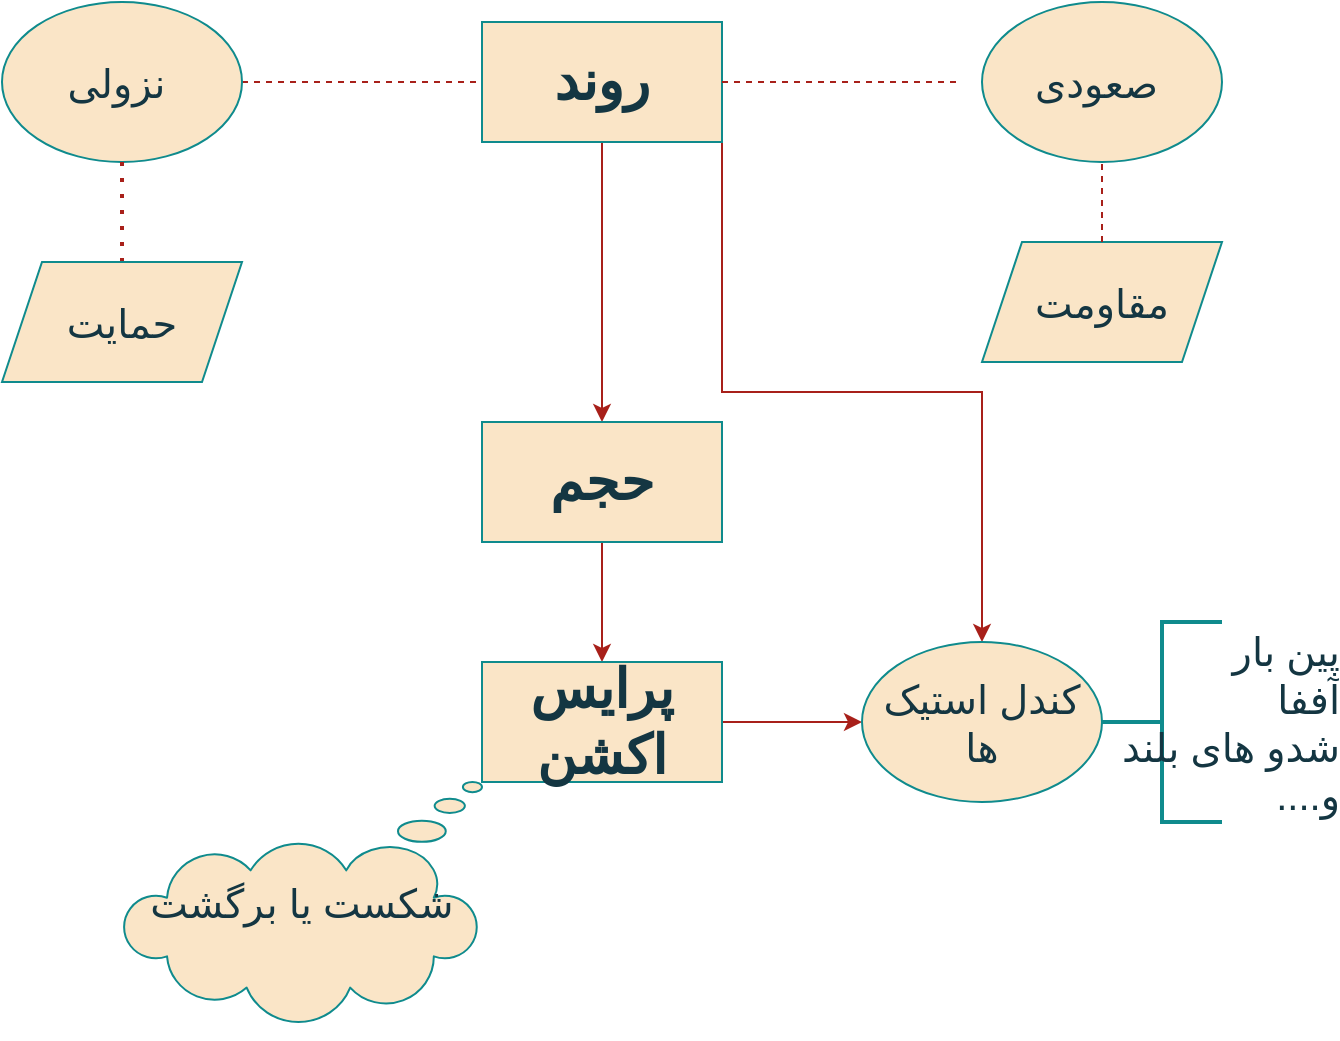 <mxfile version="22.1.15" type="github">
  <diagram name="Page-1" id="tn_hpQWI-_ZkrDqxXo_J">
    <mxGraphModel dx="794" dy="420" grid="1" gridSize="10" guides="1" tooltips="1" connect="1" arrows="1" fold="1" page="1" pageScale="1" pageWidth="850" pageHeight="1100" math="0" shadow="0">
      <root>
        <mxCell id="0" />
        <mxCell id="1" parent="0" />
        <mxCell id="Z986qpISXTSuvOpiPzl5-13" style="edgeStyle=orthogonalEdgeStyle;rounded=0;orthogonalLoop=1;jettySize=auto;html=1;exitX=0.5;exitY=1;exitDx=0;exitDy=0;labelBackgroundColor=none;strokeColor=#A8201A;fontColor=default;" edge="1" parent="1" source="Z986qpISXTSuvOpiPzl5-1">
          <mxGeometry relative="1" as="geometry">
            <mxPoint x="380" y="280" as="targetPoint" />
          </mxGeometry>
        </mxCell>
        <mxCell id="Z986qpISXTSuvOpiPzl5-24" style="edgeStyle=orthogonalEdgeStyle;rounded=0;orthogonalLoop=1;jettySize=auto;html=1;exitX=1;exitY=1;exitDx=0;exitDy=0;strokeColor=#A8201A;fontColor=#143642;fillColor=#FAE5C7;" edge="1" parent="1" source="Z986qpISXTSuvOpiPzl5-1" target="Z986qpISXTSuvOpiPzl5-21">
          <mxGeometry relative="1" as="geometry" />
        </mxCell>
        <mxCell id="Z986qpISXTSuvOpiPzl5-1" value="&lt;b&gt;&lt;font style=&quot;font-size: 27px;&quot;&gt;روند&lt;/font&gt;&lt;/b&gt;" style="rounded=0;whiteSpace=wrap;html=1;labelBackgroundColor=none;fillColor=#FAE5C7;strokeColor=#0F8B8D;fontColor=#143642;" vertex="1" parent="1">
          <mxGeometry x="320" y="80" width="120" height="60" as="geometry" />
        </mxCell>
        <mxCell id="Z986qpISXTSuvOpiPzl5-2" value="" style="endArrow=none;dashed=1;html=1;rounded=0;exitX=1;exitY=0.5;exitDx=0;exitDy=0;labelBackgroundColor=none;strokeColor=#A8201A;fontColor=default;" edge="1" parent="1" source="Z986qpISXTSuvOpiPzl5-1">
          <mxGeometry width="50" height="50" relative="1" as="geometry">
            <mxPoint x="380" y="250" as="sourcePoint" />
            <mxPoint x="560" y="110" as="targetPoint" />
          </mxGeometry>
        </mxCell>
        <mxCell id="Z986qpISXTSuvOpiPzl5-4" value="" style="endArrow=none;dashed=1;html=1;rounded=0;entryX=0;entryY=0.5;entryDx=0;entryDy=0;labelBackgroundColor=none;strokeColor=#A8201A;fontColor=default;" edge="1" parent="1" target="Z986qpISXTSuvOpiPzl5-1">
          <mxGeometry width="50" height="50" relative="1" as="geometry">
            <mxPoint x="200" y="110" as="sourcePoint" />
            <mxPoint x="430" y="200" as="targetPoint" />
          </mxGeometry>
        </mxCell>
        <mxCell id="Z986qpISXTSuvOpiPzl5-5" value="&lt;font style=&quot;font-size: 20px;&quot;&gt;نزولی&amp;nbsp;&lt;/font&gt;" style="ellipse;whiteSpace=wrap;html=1;labelBackgroundColor=none;fillColor=#FAE5C7;strokeColor=#0F8B8D;fontColor=#143642;" vertex="1" parent="1">
          <mxGeometry x="80" y="70" width="120" height="80" as="geometry" />
        </mxCell>
        <mxCell id="Z986qpISXTSuvOpiPzl5-6" value="&lt;font style=&quot;font-size: 20px;&quot;&gt;صعودی&amp;nbsp;&lt;/font&gt;" style="ellipse;whiteSpace=wrap;html=1;labelBackgroundColor=none;fillColor=#FAE5C7;strokeColor=#0F8B8D;fontColor=#143642;" vertex="1" parent="1">
          <mxGeometry x="570" y="70" width="120" height="80" as="geometry" />
        </mxCell>
        <mxCell id="Z986qpISXTSuvOpiPzl5-8" value="" style="endArrow=none;dashed=1;html=1;dashPattern=1 3;strokeWidth=2;rounded=0;entryX=0.5;entryY=1;entryDx=0;entryDy=0;labelBackgroundColor=none;strokeColor=#A8201A;fontColor=default;" edge="1" parent="1" target="Z986qpISXTSuvOpiPzl5-5">
          <mxGeometry width="50" height="50" relative="1" as="geometry">
            <mxPoint x="140" y="200" as="sourcePoint" />
            <mxPoint x="430" y="240" as="targetPoint" />
          </mxGeometry>
        </mxCell>
        <mxCell id="Z986qpISXTSuvOpiPzl5-9" value="&lt;span style=&quot;font-size: 20px;&quot;&gt;حمایت&lt;/span&gt;" style="shape=parallelogram;perimeter=parallelogramPerimeter;whiteSpace=wrap;html=1;fixedSize=1;labelBackgroundColor=none;fillColor=#FAE5C7;strokeColor=#0F8B8D;fontColor=#143642;" vertex="1" parent="1">
          <mxGeometry x="80" y="200" width="120" height="60" as="geometry" />
        </mxCell>
        <mxCell id="Z986qpISXTSuvOpiPzl5-10" value="&lt;font style=&quot;font-size: 20px;&quot;&gt;مقاومت&lt;/font&gt;" style="shape=parallelogram;perimeter=parallelogramPerimeter;whiteSpace=wrap;html=1;fixedSize=1;labelBackgroundColor=none;fillColor=#FAE5C7;strokeColor=#0F8B8D;fontColor=#143642;" vertex="1" parent="1">
          <mxGeometry x="570" y="190" width="120" height="60" as="geometry" />
        </mxCell>
        <mxCell id="Z986qpISXTSuvOpiPzl5-11" value="" style="endArrow=none;dashed=1;html=1;rounded=0;entryX=0.5;entryY=1;entryDx=0;entryDy=0;labelBackgroundColor=none;strokeColor=#A8201A;fontColor=default;" edge="1" parent="1" source="Z986qpISXTSuvOpiPzl5-10" target="Z986qpISXTSuvOpiPzl5-6">
          <mxGeometry width="50" height="50" relative="1" as="geometry">
            <mxPoint x="380" y="290" as="sourcePoint" />
            <mxPoint x="430" y="240" as="targetPoint" />
          </mxGeometry>
        </mxCell>
        <mxCell id="Z986qpISXTSuvOpiPzl5-15" style="edgeStyle=orthogonalEdgeStyle;rounded=0;orthogonalLoop=1;jettySize=auto;html=1;exitX=0.5;exitY=1;exitDx=0;exitDy=0;labelBackgroundColor=none;strokeColor=#A8201A;fontColor=default;" edge="1" parent="1" source="Z986qpISXTSuvOpiPzl5-14">
          <mxGeometry relative="1" as="geometry">
            <mxPoint x="380" y="400" as="targetPoint" />
          </mxGeometry>
        </mxCell>
        <mxCell id="Z986qpISXTSuvOpiPzl5-14" value="&lt;span style=&quot;font-size: 27px;&quot;&gt;&lt;b&gt;حجم&lt;/b&gt;&lt;/span&gt;" style="rounded=0;whiteSpace=wrap;html=1;labelBackgroundColor=none;fillColor=#FAE5C7;strokeColor=#0F8B8D;fontColor=#143642;" vertex="1" parent="1">
          <mxGeometry x="320" y="280" width="120" height="60" as="geometry" />
        </mxCell>
        <mxCell id="Z986qpISXTSuvOpiPzl5-25" style="edgeStyle=orthogonalEdgeStyle;rounded=0;orthogonalLoop=1;jettySize=auto;html=1;exitX=1;exitY=0.5;exitDx=0;exitDy=0;entryX=0;entryY=0.5;entryDx=0;entryDy=0;strokeColor=#A8201A;fontColor=#143642;fillColor=#FAE5C7;" edge="1" parent="1" source="Z986qpISXTSuvOpiPzl5-16" target="Z986qpISXTSuvOpiPzl5-21">
          <mxGeometry relative="1" as="geometry" />
        </mxCell>
        <mxCell id="Z986qpISXTSuvOpiPzl5-16" value="&lt;span style=&quot;font-size: 27px;&quot;&gt;&lt;b&gt;پرایس اکشن&lt;/b&gt;&lt;/span&gt;" style="rounded=0;whiteSpace=wrap;html=1;labelBackgroundColor=none;fillColor=#FAE5C7;strokeColor=#0F8B8D;fontColor=#143642;" vertex="1" parent="1">
          <mxGeometry x="320" y="400" width="120" height="60" as="geometry" />
        </mxCell>
        <mxCell id="Z986qpISXTSuvOpiPzl5-19" value="&lt;font style=&quot;font-size: 20px;&quot;&gt;شکست یا برگشت&lt;/font&gt;" style="whiteSpace=wrap;html=1;shape=mxgraph.basic.cloud_callout;direction=west;labelBackgroundColor=none;fillColor=#FAE5C7;strokeColor=#0F8B8D;fontColor=#143642;" vertex="1" parent="1">
          <mxGeometry x="140" y="460" width="180" height="120" as="geometry" />
        </mxCell>
        <mxCell id="Z986qpISXTSuvOpiPzl5-21" value="&lt;font style=&quot;font-size: 20px;&quot;&gt;کندل استیک ها&lt;/font&gt;" style="ellipse;whiteSpace=wrap;html=1;labelBackgroundColor=none;fillColor=#FAE5C7;strokeColor=#0F8B8D;fontColor=#143642;" vertex="1" parent="1">
          <mxGeometry x="510" y="390" width="120" height="80" as="geometry" />
        </mxCell>
        <mxCell id="Z986qpISXTSuvOpiPzl5-22" value="&lt;font style=&quot;font-size: 20px;&quot;&gt;پین بار&lt;br&gt;آففا&lt;br&gt;شدو های بلند&lt;br&gt;....و&lt;/font&gt;" style="strokeWidth=2;html=1;shape=mxgraph.flowchart.annotation_2;align=right;labelPosition=right;pointerEvents=1;labelBackgroundColor=none;fillColor=#FAE5C7;strokeColor=#0F8B8D;fontColor=#143642;" vertex="1" parent="1">
          <mxGeometry x="630" y="380" width="60" height="100" as="geometry" />
        </mxCell>
        <mxCell id="Z986qpISXTSuvOpiPzl5-26" style="edgeStyle=orthogonalEdgeStyle;rounded=0;orthogonalLoop=1;jettySize=auto;html=1;exitX=0.5;exitY=0;exitDx=0;exitDy=0;exitPerimeter=0;strokeColor=#A8201A;fontColor=#143642;fillColor=#FAE5C7;" edge="1" parent="1" source="Z986qpISXTSuvOpiPzl5-19" target="Z986qpISXTSuvOpiPzl5-19">
          <mxGeometry relative="1" as="geometry" />
        </mxCell>
      </root>
    </mxGraphModel>
  </diagram>
</mxfile>
